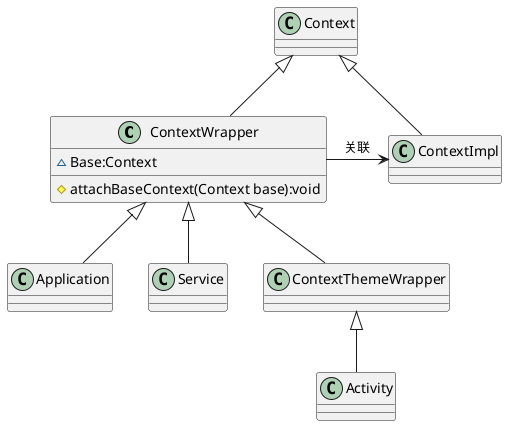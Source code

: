 @startuml
'https://plantuml.com/sequence-diagram
ContextWrapper <|--Application
Context <|-- ContextWrapper
class ContextWrapper{
~Base:Context
#attachBaseContext(Context base):void
}
ContextWrapper <|-- Service
ContextThemeWrapper <|-- Activity
ContextWrapper <|--ContextThemeWrapper
Context <|-- ContextImpl
ContextImpl <--left ContextWrapper:关联
@enduml